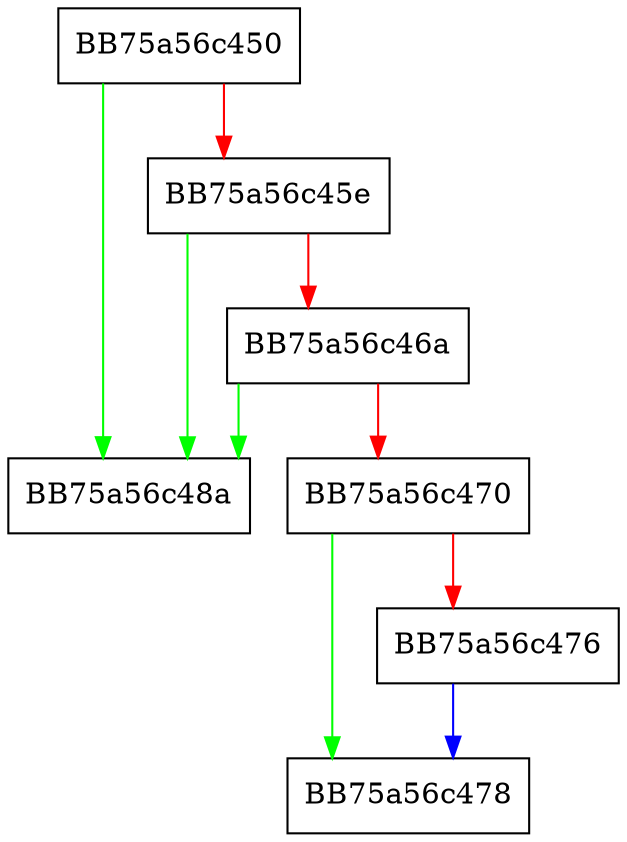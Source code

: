 digraph lua_mp_readprotection {
  node [shape="box"];
  graph [splines=ortho];
  BB75a56c450 -> BB75a56c48a [color="green"];
  BB75a56c450 -> BB75a56c45e [color="red"];
  BB75a56c45e -> BB75a56c48a [color="green"];
  BB75a56c45e -> BB75a56c46a [color="red"];
  BB75a56c46a -> BB75a56c48a [color="green"];
  BB75a56c46a -> BB75a56c470 [color="red"];
  BB75a56c470 -> BB75a56c478 [color="green"];
  BB75a56c470 -> BB75a56c476 [color="red"];
  BB75a56c476 -> BB75a56c478 [color="blue"];
}